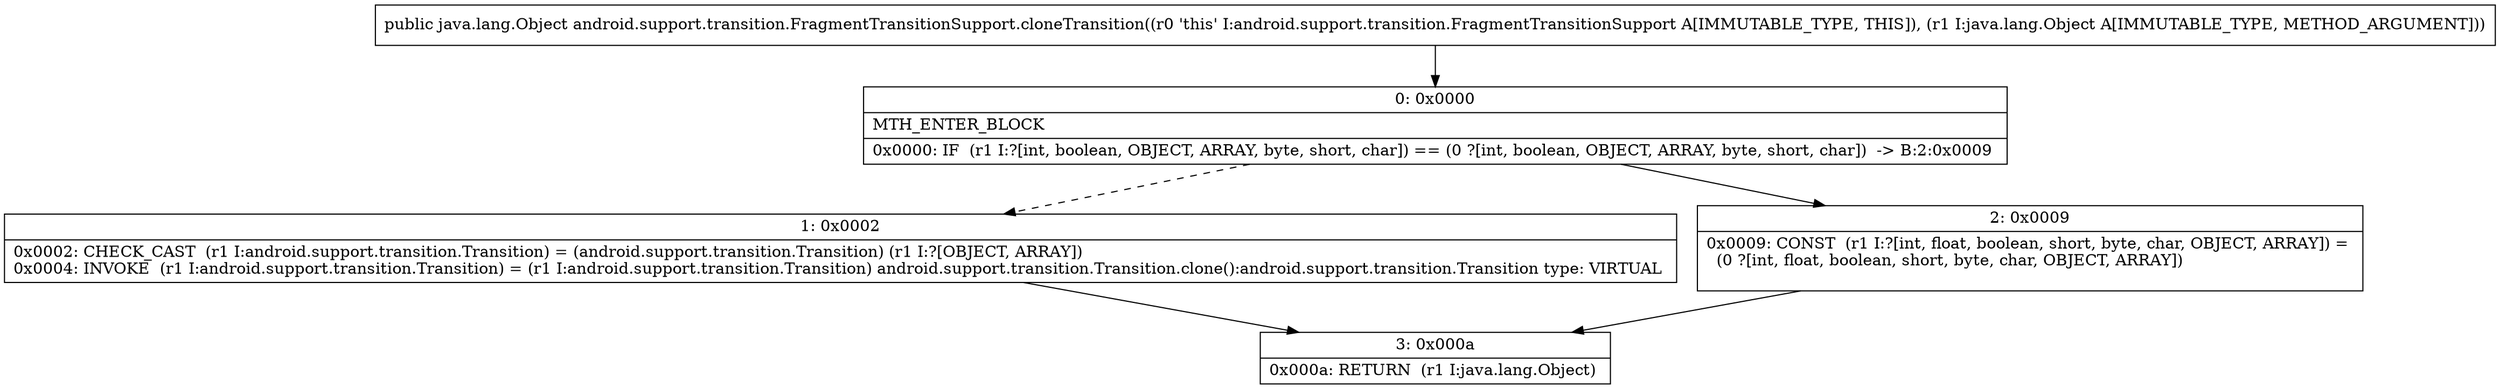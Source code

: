 digraph "CFG forandroid.support.transition.FragmentTransitionSupport.cloneTransition(Ljava\/lang\/Object;)Ljava\/lang\/Object;" {
Node_0 [shape=record,label="{0\:\ 0x0000|MTH_ENTER_BLOCK\l|0x0000: IF  (r1 I:?[int, boolean, OBJECT, ARRAY, byte, short, char]) == (0 ?[int, boolean, OBJECT, ARRAY, byte, short, char])  \-\> B:2:0x0009 \l}"];
Node_1 [shape=record,label="{1\:\ 0x0002|0x0002: CHECK_CAST  (r1 I:android.support.transition.Transition) = (android.support.transition.Transition) (r1 I:?[OBJECT, ARRAY]) \l0x0004: INVOKE  (r1 I:android.support.transition.Transition) = (r1 I:android.support.transition.Transition) android.support.transition.Transition.clone():android.support.transition.Transition type: VIRTUAL \l}"];
Node_2 [shape=record,label="{2\:\ 0x0009|0x0009: CONST  (r1 I:?[int, float, boolean, short, byte, char, OBJECT, ARRAY]) = \l  (0 ?[int, float, boolean, short, byte, char, OBJECT, ARRAY])\l \l}"];
Node_3 [shape=record,label="{3\:\ 0x000a|0x000a: RETURN  (r1 I:java.lang.Object) \l}"];
MethodNode[shape=record,label="{public java.lang.Object android.support.transition.FragmentTransitionSupport.cloneTransition((r0 'this' I:android.support.transition.FragmentTransitionSupport A[IMMUTABLE_TYPE, THIS]), (r1 I:java.lang.Object A[IMMUTABLE_TYPE, METHOD_ARGUMENT])) }"];
MethodNode -> Node_0;
Node_0 -> Node_1[style=dashed];
Node_0 -> Node_2;
Node_1 -> Node_3;
Node_2 -> Node_3;
}


